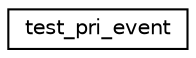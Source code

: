 digraph G
{
  edge [fontname="Helvetica",fontsize="10",labelfontname="Helvetica",labelfontsize="10"];
  node [fontname="Helvetica",fontsize="10",shape=record];
  rankdir="LR";
  Node1 [label="test_pri_event",height=0.2,width=0.4,color="black", fillcolor="white", style="filled",URL="$structtest__pri__event.html"];
}
